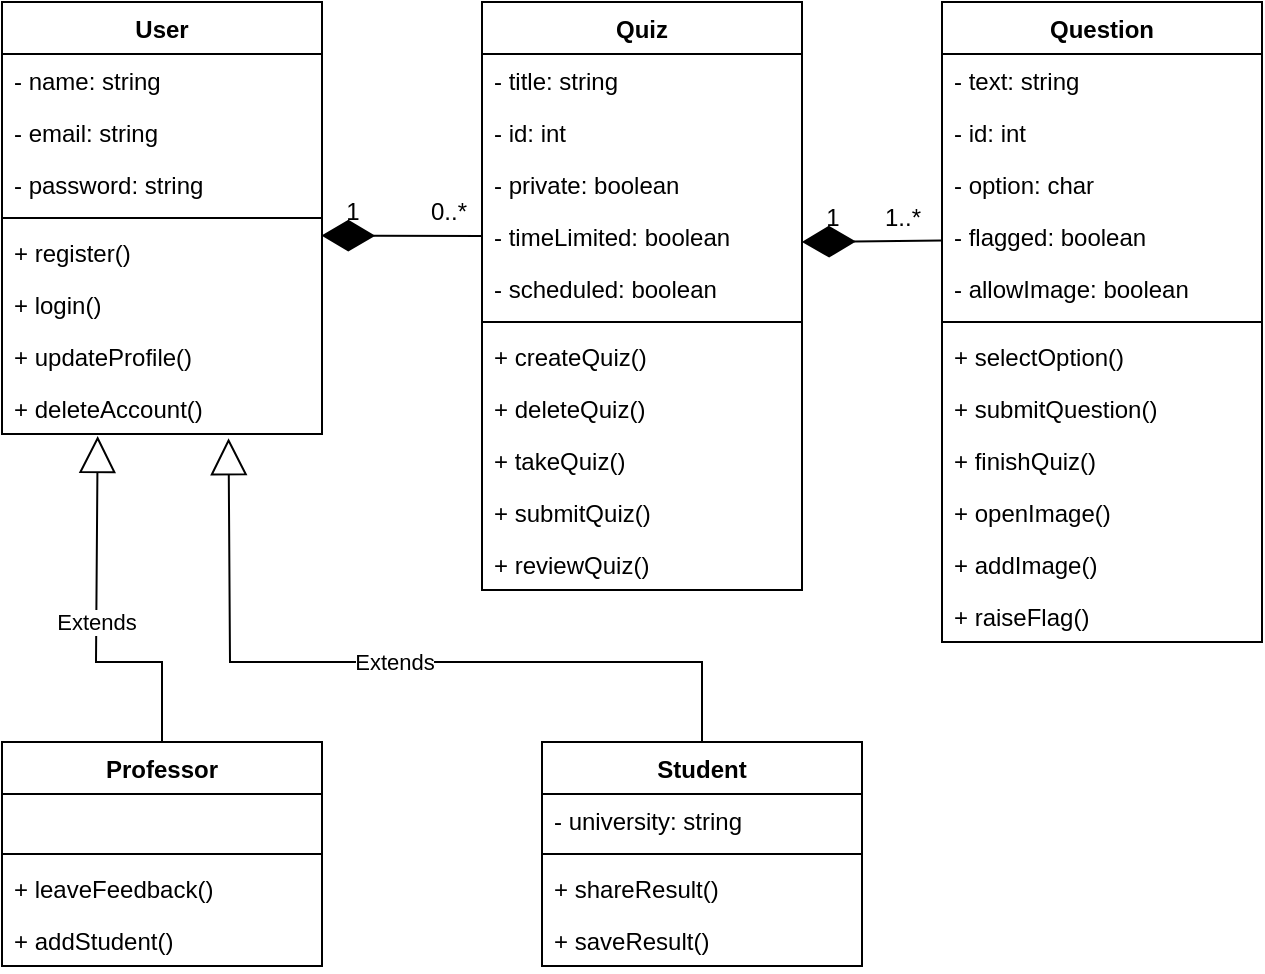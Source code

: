 <mxfile version="21.2.3" type="github">
  <diagram name="Página-1" id="4TNzughBcsNj0jU-fcAP">
    <mxGraphModel dx="1235" dy="636" grid="1" gridSize="10" guides="1" tooltips="1" connect="1" arrows="1" fold="1" page="1" pageScale="1" pageWidth="827" pageHeight="1169" math="0" shadow="0">
      <root>
        <mxCell id="0" />
        <mxCell id="1" parent="0" />
        <mxCell id="Wm8Y02rygkg3TqjHjAOu-8" value="User" style="swimlane;fontStyle=1;align=center;verticalAlign=top;childLayout=stackLayout;horizontal=1;startSize=26;horizontalStack=0;resizeParent=1;resizeParentMax=0;resizeLast=0;collapsible=1;marginBottom=0;whiteSpace=wrap;html=1;" vertex="1" parent="1">
          <mxGeometry x="210" y="230" width="160" height="216" as="geometry">
            <mxRectangle x="370" y="230" width="100" height="30" as="alternateBounds" />
          </mxGeometry>
        </mxCell>
        <mxCell id="Wm8Y02rygkg3TqjHjAOu-9" value="- name: string" style="text;strokeColor=none;fillColor=none;align=left;verticalAlign=top;spacingLeft=4;spacingRight=4;overflow=hidden;rotatable=0;points=[[0,0.5],[1,0.5]];portConstraint=eastwest;whiteSpace=wrap;html=1;" vertex="1" parent="Wm8Y02rygkg3TqjHjAOu-8">
          <mxGeometry y="26" width="160" height="26" as="geometry" />
        </mxCell>
        <mxCell id="Wm8Y02rygkg3TqjHjAOu-14" value="- email: string" style="text;strokeColor=none;fillColor=none;align=left;verticalAlign=top;spacingLeft=4;spacingRight=4;overflow=hidden;rotatable=0;points=[[0,0.5],[1,0.5]];portConstraint=eastwest;whiteSpace=wrap;html=1;" vertex="1" parent="Wm8Y02rygkg3TqjHjAOu-8">
          <mxGeometry y="52" width="160" height="26" as="geometry" />
        </mxCell>
        <mxCell id="Wm8Y02rygkg3TqjHjAOu-13" value="- password: string" style="text;strokeColor=none;fillColor=none;align=left;verticalAlign=top;spacingLeft=4;spacingRight=4;overflow=hidden;rotatable=0;points=[[0,0.5],[1,0.5]];portConstraint=eastwest;whiteSpace=wrap;html=1;" vertex="1" parent="Wm8Y02rygkg3TqjHjAOu-8">
          <mxGeometry y="78" width="160" height="26" as="geometry" />
        </mxCell>
        <mxCell id="Wm8Y02rygkg3TqjHjAOu-10" value="" style="line;strokeWidth=1;fillColor=none;align=left;verticalAlign=middle;spacingTop=-1;spacingLeft=3;spacingRight=3;rotatable=0;labelPosition=right;points=[];portConstraint=eastwest;strokeColor=inherit;" vertex="1" parent="Wm8Y02rygkg3TqjHjAOu-8">
          <mxGeometry y="104" width="160" height="8" as="geometry" />
        </mxCell>
        <mxCell id="Wm8Y02rygkg3TqjHjAOu-11" value="+ register()" style="text;strokeColor=none;fillColor=none;align=left;verticalAlign=top;spacingLeft=4;spacingRight=4;overflow=hidden;rotatable=0;points=[[0,0.5],[1,0.5]];portConstraint=eastwest;whiteSpace=wrap;html=1;" vertex="1" parent="Wm8Y02rygkg3TqjHjAOu-8">
          <mxGeometry y="112" width="160" height="26" as="geometry" />
        </mxCell>
        <mxCell id="Wm8Y02rygkg3TqjHjAOu-12" value="+ login()" style="text;strokeColor=none;fillColor=none;align=left;verticalAlign=top;spacingLeft=4;spacingRight=4;overflow=hidden;rotatable=0;points=[[0,0.5],[1,0.5]];portConstraint=eastwest;whiteSpace=wrap;html=1;" vertex="1" parent="Wm8Y02rygkg3TqjHjAOu-8">
          <mxGeometry y="138" width="160" height="26" as="geometry" />
        </mxCell>
        <mxCell id="Wm8Y02rygkg3TqjHjAOu-17" value="+ updateProfile()" style="text;strokeColor=none;fillColor=none;align=left;verticalAlign=top;spacingLeft=4;spacingRight=4;overflow=hidden;rotatable=0;points=[[0,0.5],[1,0.5]];portConstraint=eastwest;whiteSpace=wrap;html=1;" vertex="1" parent="Wm8Y02rygkg3TqjHjAOu-8">
          <mxGeometry y="164" width="160" height="26" as="geometry" />
        </mxCell>
        <mxCell id="Wm8Y02rygkg3TqjHjAOu-18" value="+ deleteAccount()" style="text;strokeColor=none;fillColor=none;align=left;verticalAlign=top;spacingLeft=4;spacingRight=4;overflow=hidden;rotatable=0;points=[[0,0.5],[1,0.5]];portConstraint=eastwest;whiteSpace=wrap;html=1;" vertex="1" parent="Wm8Y02rygkg3TqjHjAOu-8">
          <mxGeometry y="190" width="160" height="26" as="geometry" />
        </mxCell>
        <mxCell id="Wm8Y02rygkg3TqjHjAOu-19" value="Professor" style="swimlane;fontStyle=1;align=center;verticalAlign=top;childLayout=stackLayout;horizontal=1;startSize=26;horizontalStack=0;resizeParent=1;resizeParentMax=0;resizeLast=0;collapsible=1;marginBottom=0;whiteSpace=wrap;html=1;" vertex="1" parent="1">
          <mxGeometry x="210" y="600" width="160" height="112" as="geometry" />
        </mxCell>
        <mxCell id="Wm8Y02rygkg3TqjHjAOu-20" value="&amp;nbsp;" style="text;strokeColor=none;fillColor=none;align=left;verticalAlign=top;spacingLeft=4;spacingRight=4;overflow=hidden;rotatable=0;points=[[0,0.5],[1,0.5]];portConstraint=eastwest;whiteSpace=wrap;html=1;" vertex="1" parent="Wm8Y02rygkg3TqjHjAOu-19">
          <mxGeometry y="26" width="160" height="26" as="geometry" />
        </mxCell>
        <mxCell id="Wm8Y02rygkg3TqjHjAOu-21" value="" style="line;strokeWidth=1;fillColor=none;align=left;verticalAlign=middle;spacingTop=-1;spacingLeft=3;spacingRight=3;rotatable=0;labelPosition=right;points=[];portConstraint=eastwest;strokeColor=inherit;" vertex="1" parent="Wm8Y02rygkg3TqjHjAOu-19">
          <mxGeometry y="52" width="160" height="8" as="geometry" />
        </mxCell>
        <mxCell id="Wm8Y02rygkg3TqjHjAOu-25" value="+ leaveFeedback()" style="text;strokeColor=none;fillColor=none;align=left;verticalAlign=top;spacingLeft=4;spacingRight=4;overflow=hidden;rotatable=0;points=[[0,0.5],[1,0.5]];portConstraint=eastwest;whiteSpace=wrap;html=1;" vertex="1" parent="Wm8Y02rygkg3TqjHjAOu-19">
          <mxGeometry y="60" width="160" height="26" as="geometry" />
        </mxCell>
        <mxCell id="Wm8Y02rygkg3TqjHjAOu-26" value="+ addStudent()" style="text;strokeColor=none;fillColor=none;align=left;verticalAlign=top;spacingLeft=4;spacingRight=4;overflow=hidden;rotatable=0;points=[[0,0.5],[1,0.5]];portConstraint=eastwest;whiteSpace=wrap;html=1;" vertex="1" parent="Wm8Y02rygkg3TqjHjAOu-19">
          <mxGeometry y="86" width="160" height="26" as="geometry" />
        </mxCell>
        <mxCell id="Wm8Y02rygkg3TqjHjAOu-28" value="Student" style="swimlane;fontStyle=1;align=center;verticalAlign=top;childLayout=stackLayout;horizontal=1;startSize=26;horizontalStack=0;resizeParent=1;resizeParentMax=0;resizeLast=0;collapsible=1;marginBottom=0;whiteSpace=wrap;html=1;" vertex="1" parent="1">
          <mxGeometry x="480" y="600" width="160" height="112" as="geometry" />
        </mxCell>
        <mxCell id="Wm8Y02rygkg3TqjHjAOu-29" value="- university: string" style="text;strokeColor=none;fillColor=none;align=left;verticalAlign=top;spacingLeft=4;spacingRight=4;overflow=hidden;rotatable=0;points=[[0,0.5],[1,0.5]];portConstraint=eastwest;whiteSpace=wrap;html=1;" vertex="1" parent="Wm8Y02rygkg3TqjHjAOu-28">
          <mxGeometry y="26" width="160" height="26" as="geometry" />
        </mxCell>
        <mxCell id="Wm8Y02rygkg3TqjHjAOu-30" value="" style="line;strokeWidth=1;fillColor=none;align=left;verticalAlign=middle;spacingTop=-1;spacingLeft=3;spacingRight=3;rotatable=0;labelPosition=right;points=[];portConstraint=eastwest;strokeColor=inherit;" vertex="1" parent="Wm8Y02rygkg3TqjHjAOu-28">
          <mxGeometry y="52" width="160" height="8" as="geometry" />
        </mxCell>
        <mxCell id="Wm8Y02rygkg3TqjHjAOu-61" value="+ shareResult()" style="text;strokeColor=none;fillColor=none;align=left;verticalAlign=top;spacingLeft=4;spacingRight=4;overflow=hidden;rotatable=0;points=[[0,0.5],[1,0.5]];portConstraint=eastwest;whiteSpace=wrap;html=1;" vertex="1" parent="Wm8Y02rygkg3TqjHjAOu-28">
          <mxGeometry y="60" width="160" height="26" as="geometry" />
        </mxCell>
        <mxCell id="Wm8Y02rygkg3TqjHjAOu-62" value="+ saveResult()" style="text;strokeColor=none;fillColor=none;align=left;verticalAlign=top;spacingLeft=4;spacingRight=4;overflow=hidden;rotatable=0;points=[[0,0.5],[1,0.5]];portConstraint=eastwest;whiteSpace=wrap;html=1;" vertex="1" parent="Wm8Y02rygkg3TqjHjAOu-28">
          <mxGeometry y="86" width="160" height="26" as="geometry" />
        </mxCell>
        <mxCell id="Wm8Y02rygkg3TqjHjAOu-37" value="Extends" style="endArrow=block;endSize=16;endFill=0;html=1;rounded=0;exitX=0.5;exitY=0;exitDx=0;exitDy=0;entryX=0.299;entryY=1.038;entryDx=0;entryDy=0;entryPerimeter=0;" edge="1" parent="1" source="Wm8Y02rygkg3TqjHjAOu-19" target="Wm8Y02rygkg3TqjHjAOu-18">
          <mxGeometry width="160" relative="1" as="geometry">
            <mxPoint x="370" y="560" as="sourcePoint" />
            <mxPoint x="257" y="470" as="targetPoint" />
            <Array as="points">
              <mxPoint x="290" y="560" />
              <mxPoint x="257" y="560" />
            </Array>
          </mxGeometry>
        </mxCell>
        <mxCell id="Wm8Y02rygkg3TqjHjAOu-38" value="Extends" style="endArrow=block;endSize=16;endFill=0;html=1;rounded=0;exitX=0.5;exitY=0;exitDx=0;exitDy=0;entryX=0.708;entryY=1.081;entryDx=0;entryDy=0;entryPerimeter=0;" edge="1" parent="1" source="Wm8Y02rygkg3TqjHjAOu-28" target="Wm8Y02rygkg3TqjHjAOu-18">
          <mxGeometry width="160" relative="1" as="geometry">
            <mxPoint x="370" y="560" as="sourcePoint" />
            <mxPoint x="324" y="470" as="targetPoint" />
            <Array as="points">
              <mxPoint x="560" y="560" />
              <mxPoint x="324" y="560" />
            </Array>
          </mxGeometry>
        </mxCell>
        <mxCell id="Wm8Y02rygkg3TqjHjAOu-39" value="Quiz" style="swimlane;fontStyle=1;align=center;verticalAlign=top;childLayout=stackLayout;horizontal=1;startSize=26;horizontalStack=0;resizeParent=1;resizeParentMax=0;resizeLast=0;collapsible=1;marginBottom=0;whiteSpace=wrap;html=1;" vertex="1" parent="1">
          <mxGeometry x="450" y="230" width="160" height="294" as="geometry" />
        </mxCell>
        <mxCell id="Wm8Y02rygkg3TqjHjAOu-40" value="- title: string" style="text;strokeColor=none;fillColor=none;align=left;verticalAlign=top;spacingLeft=4;spacingRight=4;overflow=hidden;rotatable=0;points=[[0,0.5],[1,0.5]];portConstraint=eastwest;whiteSpace=wrap;html=1;" vertex="1" parent="Wm8Y02rygkg3TqjHjAOu-39">
          <mxGeometry y="26" width="160" height="26" as="geometry" />
        </mxCell>
        <mxCell id="Wm8Y02rygkg3TqjHjAOu-43" value="- id: int" style="text;strokeColor=none;fillColor=none;align=left;verticalAlign=top;spacingLeft=4;spacingRight=4;overflow=hidden;rotatable=0;points=[[0,0.5],[1,0.5]];portConstraint=eastwest;whiteSpace=wrap;html=1;" vertex="1" parent="Wm8Y02rygkg3TqjHjAOu-39">
          <mxGeometry y="52" width="160" height="26" as="geometry" />
        </mxCell>
        <mxCell id="Wm8Y02rygkg3TqjHjAOu-44" value="- private: boolean" style="text;strokeColor=none;fillColor=none;align=left;verticalAlign=top;spacingLeft=4;spacingRight=4;overflow=hidden;rotatable=0;points=[[0,0.5],[1,0.5]];portConstraint=eastwest;whiteSpace=wrap;html=1;" vertex="1" parent="Wm8Y02rygkg3TqjHjAOu-39">
          <mxGeometry y="78" width="160" height="26" as="geometry" />
        </mxCell>
        <mxCell id="Wm8Y02rygkg3TqjHjAOu-45" value="- timeLimited: boolean" style="text;strokeColor=none;fillColor=none;align=left;verticalAlign=top;spacingLeft=4;spacingRight=4;overflow=hidden;rotatable=0;points=[[0,0.5],[1,0.5]];portConstraint=eastwest;whiteSpace=wrap;html=1;" vertex="1" parent="Wm8Y02rygkg3TqjHjAOu-39">
          <mxGeometry y="104" width="160" height="26" as="geometry" />
        </mxCell>
        <mxCell id="Wm8Y02rygkg3TqjHjAOu-46" value="- scheduled: boolean" style="text;strokeColor=none;fillColor=none;align=left;verticalAlign=top;spacingLeft=4;spacingRight=4;overflow=hidden;rotatable=0;points=[[0,0.5],[1,0.5]];portConstraint=eastwest;whiteSpace=wrap;html=1;" vertex="1" parent="Wm8Y02rygkg3TqjHjAOu-39">
          <mxGeometry y="130" width="160" height="26" as="geometry" />
        </mxCell>
        <mxCell id="Wm8Y02rygkg3TqjHjAOu-41" value="" style="line;strokeWidth=1;fillColor=none;align=left;verticalAlign=middle;spacingTop=-1;spacingLeft=3;spacingRight=3;rotatable=0;labelPosition=right;points=[];portConstraint=eastwest;strokeColor=inherit;" vertex="1" parent="Wm8Y02rygkg3TqjHjAOu-39">
          <mxGeometry y="156" width="160" height="8" as="geometry" />
        </mxCell>
        <mxCell id="Wm8Y02rygkg3TqjHjAOu-42" value="+ createQuiz()" style="text;strokeColor=none;fillColor=none;align=left;verticalAlign=top;spacingLeft=4;spacingRight=4;overflow=hidden;rotatable=0;points=[[0,0.5],[1,0.5]];portConstraint=eastwest;whiteSpace=wrap;html=1;" vertex="1" parent="Wm8Y02rygkg3TqjHjAOu-39">
          <mxGeometry y="164" width="160" height="26" as="geometry" />
        </mxCell>
        <mxCell id="Wm8Y02rygkg3TqjHjAOu-56" value="+ deleteQuiz()" style="text;strokeColor=none;fillColor=none;align=left;verticalAlign=top;spacingLeft=4;spacingRight=4;overflow=hidden;rotatable=0;points=[[0,0.5],[1,0.5]];portConstraint=eastwest;whiteSpace=wrap;html=1;" vertex="1" parent="Wm8Y02rygkg3TqjHjAOu-39">
          <mxGeometry y="190" width="160" height="26" as="geometry" />
        </mxCell>
        <mxCell id="Wm8Y02rygkg3TqjHjAOu-57" value="+ takeQuiz()" style="text;strokeColor=none;fillColor=none;align=left;verticalAlign=top;spacingLeft=4;spacingRight=4;overflow=hidden;rotatable=0;points=[[0,0.5],[1,0.5]];portConstraint=eastwest;whiteSpace=wrap;html=1;" vertex="1" parent="Wm8Y02rygkg3TqjHjAOu-39">
          <mxGeometry y="216" width="160" height="26" as="geometry" />
        </mxCell>
        <mxCell id="Wm8Y02rygkg3TqjHjAOu-59" value="+ submitQuiz()" style="text;strokeColor=none;fillColor=none;align=left;verticalAlign=top;spacingLeft=4;spacingRight=4;overflow=hidden;rotatable=0;points=[[0,0.5],[1,0.5]];portConstraint=eastwest;whiteSpace=wrap;html=1;" vertex="1" parent="Wm8Y02rygkg3TqjHjAOu-39">
          <mxGeometry y="242" width="160" height="26" as="geometry" />
        </mxCell>
        <mxCell id="Wm8Y02rygkg3TqjHjAOu-60" value="+ reviewQuiz()" style="text;strokeColor=none;fillColor=none;align=left;verticalAlign=top;spacingLeft=4;spacingRight=4;overflow=hidden;rotatable=0;points=[[0,0.5],[1,0.5]];portConstraint=eastwest;whiteSpace=wrap;html=1;" vertex="1" parent="Wm8Y02rygkg3TqjHjAOu-39">
          <mxGeometry y="268" width="160" height="26" as="geometry" />
        </mxCell>
        <mxCell id="Wm8Y02rygkg3TqjHjAOu-47" value="Question" style="swimlane;fontStyle=1;align=center;verticalAlign=top;childLayout=stackLayout;horizontal=1;startSize=26;horizontalStack=0;resizeParent=1;resizeParentMax=0;resizeLast=0;collapsible=1;marginBottom=0;whiteSpace=wrap;html=1;" vertex="1" parent="1">
          <mxGeometry x="680" y="230" width="160" height="320" as="geometry" />
        </mxCell>
        <mxCell id="Wm8Y02rygkg3TqjHjAOu-48" value="- text: string" style="text;strokeColor=none;fillColor=none;align=left;verticalAlign=top;spacingLeft=4;spacingRight=4;overflow=hidden;rotatable=0;points=[[0,0.5],[1,0.5]];portConstraint=eastwest;whiteSpace=wrap;html=1;" vertex="1" parent="Wm8Y02rygkg3TqjHjAOu-47">
          <mxGeometry y="26" width="160" height="26" as="geometry" />
        </mxCell>
        <mxCell id="Wm8Y02rygkg3TqjHjAOu-65" value="- id: int" style="text;strokeColor=none;fillColor=none;align=left;verticalAlign=top;spacingLeft=4;spacingRight=4;overflow=hidden;rotatable=0;points=[[0,0.5],[1,0.5]];portConstraint=eastwest;whiteSpace=wrap;html=1;" vertex="1" parent="Wm8Y02rygkg3TqjHjAOu-47">
          <mxGeometry y="52" width="160" height="26" as="geometry" />
        </mxCell>
        <mxCell id="Wm8Y02rygkg3TqjHjAOu-66" value="- option: char" style="text;strokeColor=none;fillColor=none;align=left;verticalAlign=top;spacingLeft=4;spacingRight=4;overflow=hidden;rotatable=0;points=[[0,0.5],[1,0.5]];portConstraint=eastwest;whiteSpace=wrap;html=1;" vertex="1" parent="Wm8Y02rygkg3TqjHjAOu-47">
          <mxGeometry y="78" width="160" height="26" as="geometry" />
        </mxCell>
        <mxCell id="Wm8Y02rygkg3TqjHjAOu-67" value="- flagged: boolean" style="text;strokeColor=none;fillColor=none;align=left;verticalAlign=top;spacingLeft=4;spacingRight=4;overflow=hidden;rotatable=0;points=[[0,0.5],[1,0.5]];portConstraint=eastwest;whiteSpace=wrap;html=1;" vertex="1" parent="Wm8Y02rygkg3TqjHjAOu-47">
          <mxGeometry y="104" width="160" height="26" as="geometry" />
        </mxCell>
        <mxCell id="Wm8Y02rygkg3TqjHjAOu-72" value="- allowImage: boolean" style="text;strokeColor=none;fillColor=none;align=left;verticalAlign=top;spacingLeft=4;spacingRight=4;overflow=hidden;rotatable=0;points=[[0,0.5],[1,0.5]];portConstraint=eastwest;whiteSpace=wrap;html=1;" vertex="1" parent="Wm8Y02rygkg3TqjHjAOu-47">
          <mxGeometry y="130" width="160" height="26" as="geometry" />
        </mxCell>
        <mxCell id="Wm8Y02rygkg3TqjHjAOu-53" value="" style="line;strokeWidth=1;fillColor=none;align=left;verticalAlign=middle;spacingTop=-1;spacingLeft=3;spacingRight=3;rotatable=0;labelPosition=right;points=[];portConstraint=eastwest;strokeColor=inherit;" vertex="1" parent="Wm8Y02rygkg3TqjHjAOu-47">
          <mxGeometry y="156" width="160" height="8" as="geometry" />
        </mxCell>
        <mxCell id="Wm8Y02rygkg3TqjHjAOu-69" value="+ selectOption()" style="text;strokeColor=none;fillColor=none;align=left;verticalAlign=top;spacingLeft=4;spacingRight=4;overflow=hidden;rotatable=0;points=[[0,0.5],[1,0.5]];portConstraint=eastwest;whiteSpace=wrap;html=1;" vertex="1" parent="Wm8Y02rygkg3TqjHjAOu-47">
          <mxGeometry y="164" width="160" height="26" as="geometry" />
        </mxCell>
        <mxCell id="Wm8Y02rygkg3TqjHjAOu-70" value="+ submitQuestion()" style="text;strokeColor=none;fillColor=none;align=left;verticalAlign=top;spacingLeft=4;spacingRight=4;overflow=hidden;rotatable=0;points=[[0,0.5],[1,0.5]];portConstraint=eastwest;whiteSpace=wrap;html=1;" vertex="1" parent="Wm8Y02rygkg3TqjHjAOu-47">
          <mxGeometry y="190" width="160" height="26" as="geometry" />
        </mxCell>
        <mxCell id="Wm8Y02rygkg3TqjHjAOu-73" value="+ finishQuiz()" style="text;strokeColor=none;fillColor=none;align=left;verticalAlign=top;spacingLeft=4;spacingRight=4;overflow=hidden;rotatable=0;points=[[0,0.5],[1,0.5]];portConstraint=eastwest;whiteSpace=wrap;html=1;" vertex="1" parent="Wm8Y02rygkg3TqjHjAOu-47">
          <mxGeometry y="216" width="160" height="26" as="geometry" />
        </mxCell>
        <mxCell id="Wm8Y02rygkg3TqjHjAOu-54" value="+ openImage()" style="text;strokeColor=none;fillColor=none;align=left;verticalAlign=top;spacingLeft=4;spacingRight=4;overflow=hidden;rotatable=0;points=[[0,0.5],[1,0.5]];portConstraint=eastwest;whiteSpace=wrap;html=1;" vertex="1" parent="Wm8Y02rygkg3TqjHjAOu-47">
          <mxGeometry y="242" width="160" height="26" as="geometry" />
        </mxCell>
        <mxCell id="Wm8Y02rygkg3TqjHjAOu-63" value="+ addImage()" style="text;strokeColor=none;fillColor=none;align=left;verticalAlign=top;spacingLeft=4;spacingRight=4;overflow=hidden;rotatable=0;points=[[0,0.5],[1,0.5]];portConstraint=eastwest;whiteSpace=wrap;html=1;" vertex="1" parent="Wm8Y02rygkg3TqjHjAOu-47">
          <mxGeometry y="268" width="160" height="26" as="geometry" />
        </mxCell>
        <mxCell id="Wm8Y02rygkg3TqjHjAOu-64" value="+ raiseFlag()" style="text;strokeColor=none;fillColor=none;align=left;verticalAlign=top;spacingLeft=4;spacingRight=4;overflow=hidden;rotatable=0;points=[[0,0.5],[1,0.5]];portConstraint=eastwest;whiteSpace=wrap;html=1;" vertex="1" parent="Wm8Y02rygkg3TqjHjAOu-47">
          <mxGeometry y="294" width="160" height="26" as="geometry" />
        </mxCell>
        <mxCell id="Wm8Y02rygkg3TqjHjAOu-74" value="" style="endArrow=diamondThin;endFill=1;endSize=24;html=1;rounded=0;entryX=0.998;entryY=0.183;entryDx=0;entryDy=0;entryPerimeter=0;exitX=0;exitY=0.5;exitDx=0;exitDy=0;" edge="1" parent="1" source="Wm8Y02rygkg3TqjHjAOu-45" target="Wm8Y02rygkg3TqjHjAOu-11">
          <mxGeometry width="160" relative="1" as="geometry">
            <mxPoint x="390" y="460" as="sourcePoint" />
            <mxPoint x="550" y="460" as="targetPoint" />
          </mxGeometry>
        </mxCell>
        <mxCell id="Wm8Y02rygkg3TqjHjAOu-76" value="1" style="text;html=1;align=center;verticalAlign=middle;resizable=0;points=[];autosize=1;strokeColor=none;fillColor=none;" vertex="1" parent="1">
          <mxGeometry x="370" y="320" width="30" height="30" as="geometry" />
        </mxCell>
        <mxCell id="Wm8Y02rygkg3TqjHjAOu-77" value="0..*" style="text;html=1;align=center;verticalAlign=middle;resizable=0;points=[];autosize=1;strokeColor=none;fillColor=none;" vertex="1" parent="1">
          <mxGeometry x="413" y="320" width="40" height="30" as="geometry" />
        </mxCell>
        <mxCell id="Wm8Y02rygkg3TqjHjAOu-78" value="" style="endArrow=diamondThin;endFill=1;endSize=24;html=1;rounded=0;exitX=0;exitY=0.5;exitDx=0;exitDy=0;" edge="1" parent="1">
          <mxGeometry width="160" relative="1" as="geometry">
            <mxPoint x="680" y="349.31" as="sourcePoint" />
            <mxPoint x="610" y="350" as="targetPoint" />
          </mxGeometry>
        </mxCell>
        <mxCell id="Wm8Y02rygkg3TqjHjAOu-79" value="1" style="text;html=1;align=center;verticalAlign=middle;resizable=0;points=[];autosize=1;strokeColor=none;fillColor=none;" vertex="1" parent="1">
          <mxGeometry x="610" y="323" width="30" height="30" as="geometry" />
        </mxCell>
        <mxCell id="Wm8Y02rygkg3TqjHjAOu-80" value="1..*" style="text;html=1;align=center;verticalAlign=middle;resizable=0;points=[];autosize=1;strokeColor=none;fillColor=none;" vertex="1" parent="1">
          <mxGeometry x="640" y="323" width="40" height="30" as="geometry" />
        </mxCell>
      </root>
    </mxGraphModel>
  </diagram>
</mxfile>
